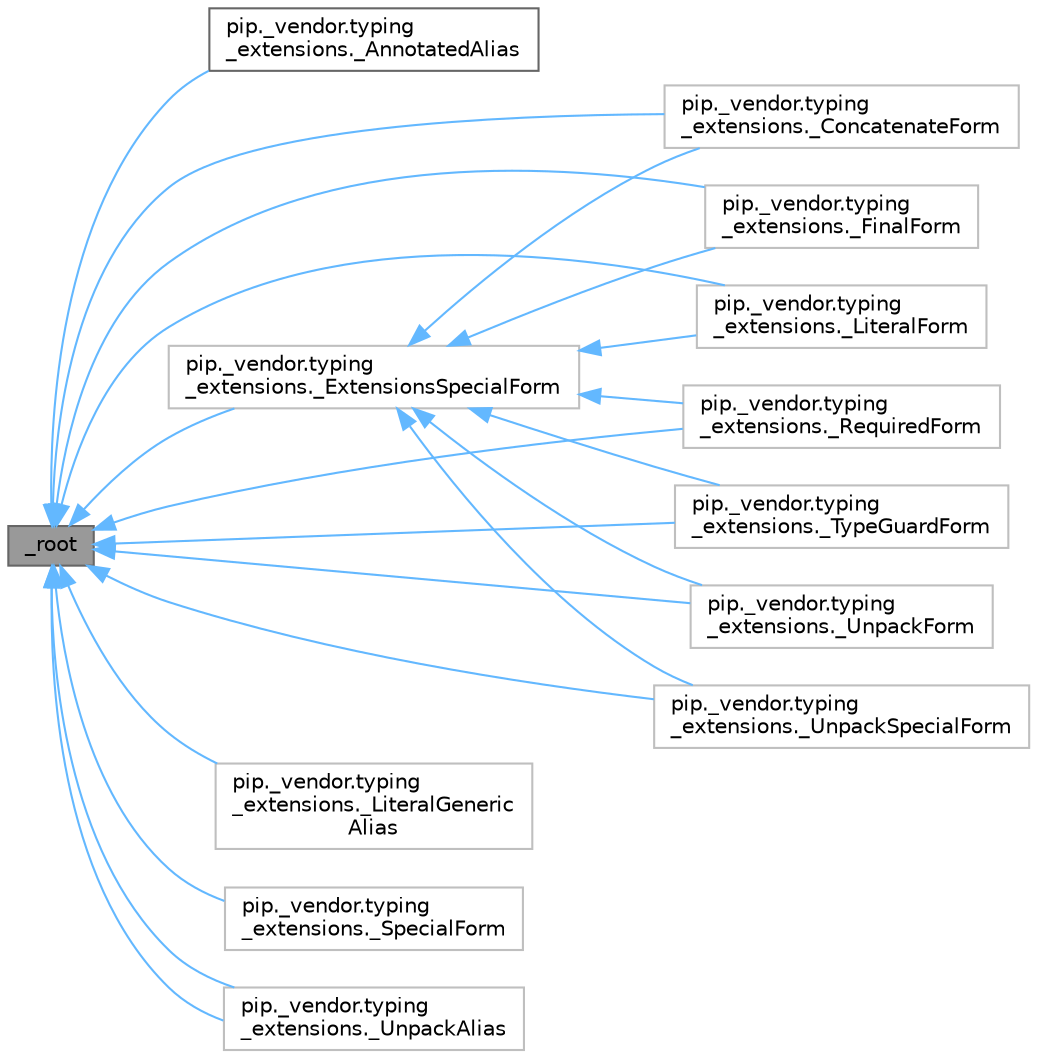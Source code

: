 digraph "_root"
{
 // LATEX_PDF_SIZE
  bgcolor="transparent";
  edge [fontname=Helvetica,fontsize=10,labelfontname=Helvetica,labelfontsize=10];
  node [fontname=Helvetica,fontsize=10,shape=box,height=0.2,width=0.4];
  rankdir="LR";
  Node1 [id="Node000001",label="_root",height=0.2,width=0.4,color="gray40", fillcolor="grey60", style="filled", fontcolor="black",tooltip=" "];
  Node1 -> Node2 [id="edge1_Node000001_Node000002",dir="back",color="steelblue1",style="solid",tooltip=" "];
  Node2 [id="Node000002",label="pip._vendor.typing\l_extensions._AnnotatedAlias",height=0.2,width=0.4,color="gray40", fillcolor="white", style="filled",URL="$de/df2/classpip_1_1__vendor_1_1typing__extensions_1_1__AnnotatedAlias.html",tooltip=" "];
  Node1 -> Node3 [id="edge2_Node000001_Node000003",dir="back",color="steelblue1",style="solid",tooltip=" "];
  Node3 [id="Node000003",label="pip._vendor.typing\l_extensions._ConcatenateForm",height=0.2,width=0.4,color="grey75", fillcolor="white", style="filled",URL="$d0/d57/classpip_1_1__vendor_1_1typing__extensions_1_1__ConcatenateForm.html",tooltip=" "];
  Node1 -> Node4 [id="edge3_Node000001_Node000004",dir="back",color="steelblue1",style="solid",tooltip=" "];
  Node4 [id="Node000004",label="pip._vendor.typing\l_extensions._ExtensionsSpecialForm",height=0.2,width=0.4,color="grey75", fillcolor="white", style="filled",URL="$d4/d1e/classpip_1_1__vendor_1_1typing__extensions_1_1__ExtensionsSpecialForm.html",tooltip=" "];
  Node4 -> Node3 [id="edge4_Node000004_Node000003",dir="back",color="steelblue1",style="solid",tooltip=" "];
  Node4 -> Node5 [id="edge5_Node000004_Node000005",dir="back",color="steelblue1",style="solid",tooltip=" "];
  Node5 [id="Node000005",label="pip._vendor.typing\l_extensions._FinalForm",height=0.2,width=0.4,color="grey75", fillcolor="white", style="filled",URL="$d8/d1b/classpip_1_1__vendor_1_1typing__extensions_1_1__FinalForm.html",tooltip=" "];
  Node4 -> Node6 [id="edge6_Node000004_Node000006",dir="back",color="steelblue1",style="solid",tooltip=" "];
  Node6 [id="Node000006",label="pip._vendor.typing\l_extensions._LiteralForm",height=0.2,width=0.4,color="grey75", fillcolor="white", style="filled",URL="$da/d77/classpip_1_1__vendor_1_1typing__extensions_1_1__LiteralForm.html",tooltip=" "];
  Node4 -> Node7 [id="edge7_Node000004_Node000007",dir="back",color="steelblue1",style="solid",tooltip=" "];
  Node7 [id="Node000007",label="pip._vendor.typing\l_extensions._RequiredForm",height=0.2,width=0.4,color="grey75", fillcolor="white", style="filled",URL="$d1/d5a/classpip_1_1__vendor_1_1typing__extensions_1_1__RequiredForm.html",tooltip=" "];
  Node4 -> Node8 [id="edge8_Node000004_Node000008",dir="back",color="steelblue1",style="solid",tooltip=" "];
  Node8 [id="Node000008",label="pip._vendor.typing\l_extensions._TypeGuardForm",height=0.2,width=0.4,color="grey75", fillcolor="white", style="filled",URL="$d6/d22/classpip_1_1__vendor_1_1typing__extensions_1_1__TypeGuardForm.html",tooltip=" "];
  Node4 -> Node9 [id="edge9_Node000004_Node000009",dir="back",color="steelblue1",style="solid",tooltip=" "];
  Node9 [id="Node000009",label="pip._vendor.typing\l_extensions._UnpackForm",height=0.2,width=0.4,color="grey75", fillcolor="white", style="filled",URL="$df/d4e/classpip_1_1__vendor_1_1typing__extensions_1_1__UnpackForm.html",tooltip=" "];
  Node4 -> Node10 [id="edge10_Node000004_Node000010",dir="back",color="steelblue1",style="solid",tooltip=" "];
  Node10 [id="Node000010",label="pip._vendor.typing\l_extensions._UnpackSpecialForm",height=0.2,width=0.4,color="grey75", fillcolor="white", style="filled",URL="$de/d67/classpip_1_1__vendor_1_1typing__extensions_1_1__UnpackSpecialForm.html",tooltip=" "];
  Node1 -> Node5 [id="edge11_Node000001_Node000005",dir="back",color="steelblue1",style="solid",tooltip=" "];
  Node1 -> Node6 [id="edge12_Node000001_Node000006",dir="back",color="steelblue1",style="solid",tooltip=" "];
  Node1 -> Node11 [id="edge13_Node000001_Node000011",dir="back",color="steelblue1",style="solid",tooltip=" "];
  Node11 [id="Node000011",label="pip._vendor.typing\l_extensions._LiteralGeneric\lAlias",height=0.2,width=0.4,color="grey75", fillcolor="white", style="filled",URL="$de/d9a/classpip_1_1__vendor_1_1typing__extensions_1_1__LiteralGenericAlias.html",tooltip=" "];
  Node1 -> Node7 [id="edge14_Node000001_Node000007",dir="back",color="steelblue1",style="solid",tooltip=" "];
  Node1 -> Node12 [id="edge15_Node000001_Node000012",dir="back",color="steelblue1",style="solid",tooltip=" "];
  Node12 [id="Node000012",label="pip._vendor.typing\l_extensions._SpecialForm",height=0.2,width=0.4,color="grey75", fillcolor="white", style="filled",URL="$dd/dbd/classpip_1_1__vendor_1_1typing__extensions_1_1__SpecialForm.html",tooltip=" "];
  Node1 -> Node8 [id="edge16_Node000001_Node000008",dir="back",color="steelblue1",style="solid",tooltip=" "];
  Node1 -> Node13 [id="edge17_Node000001_Node000013",dir="back",color="steelblue1",style="solid",tooltip=" "];
  Node13 [id="Node000013",label="pip._vendor.typing\l_extensions._UnpackAlias",height=0.2,width=0.4,color="grey75", fillcolor="white", style="filled",URL="$d4/d27/classpip_1_1__vendor_1_1typing__extensions_1_1__UnpackAlias.html",tooltip=" "];
  Node1 -> Node13 [id="edge18_Node000001_Node000013",dir="back",color="steelblue1",style="solid",tooltip=" "];
  Node1 -> Node9 [id="edge19_Node000001_Node000009",dir="back",color="steelblue1",style="solid",tooltip=" "];
  Node1 -> Node10 [id="edge20_Node000001_Node000010",dir="back",color="steelblue1",style="solid",tooltip=" "];
}
